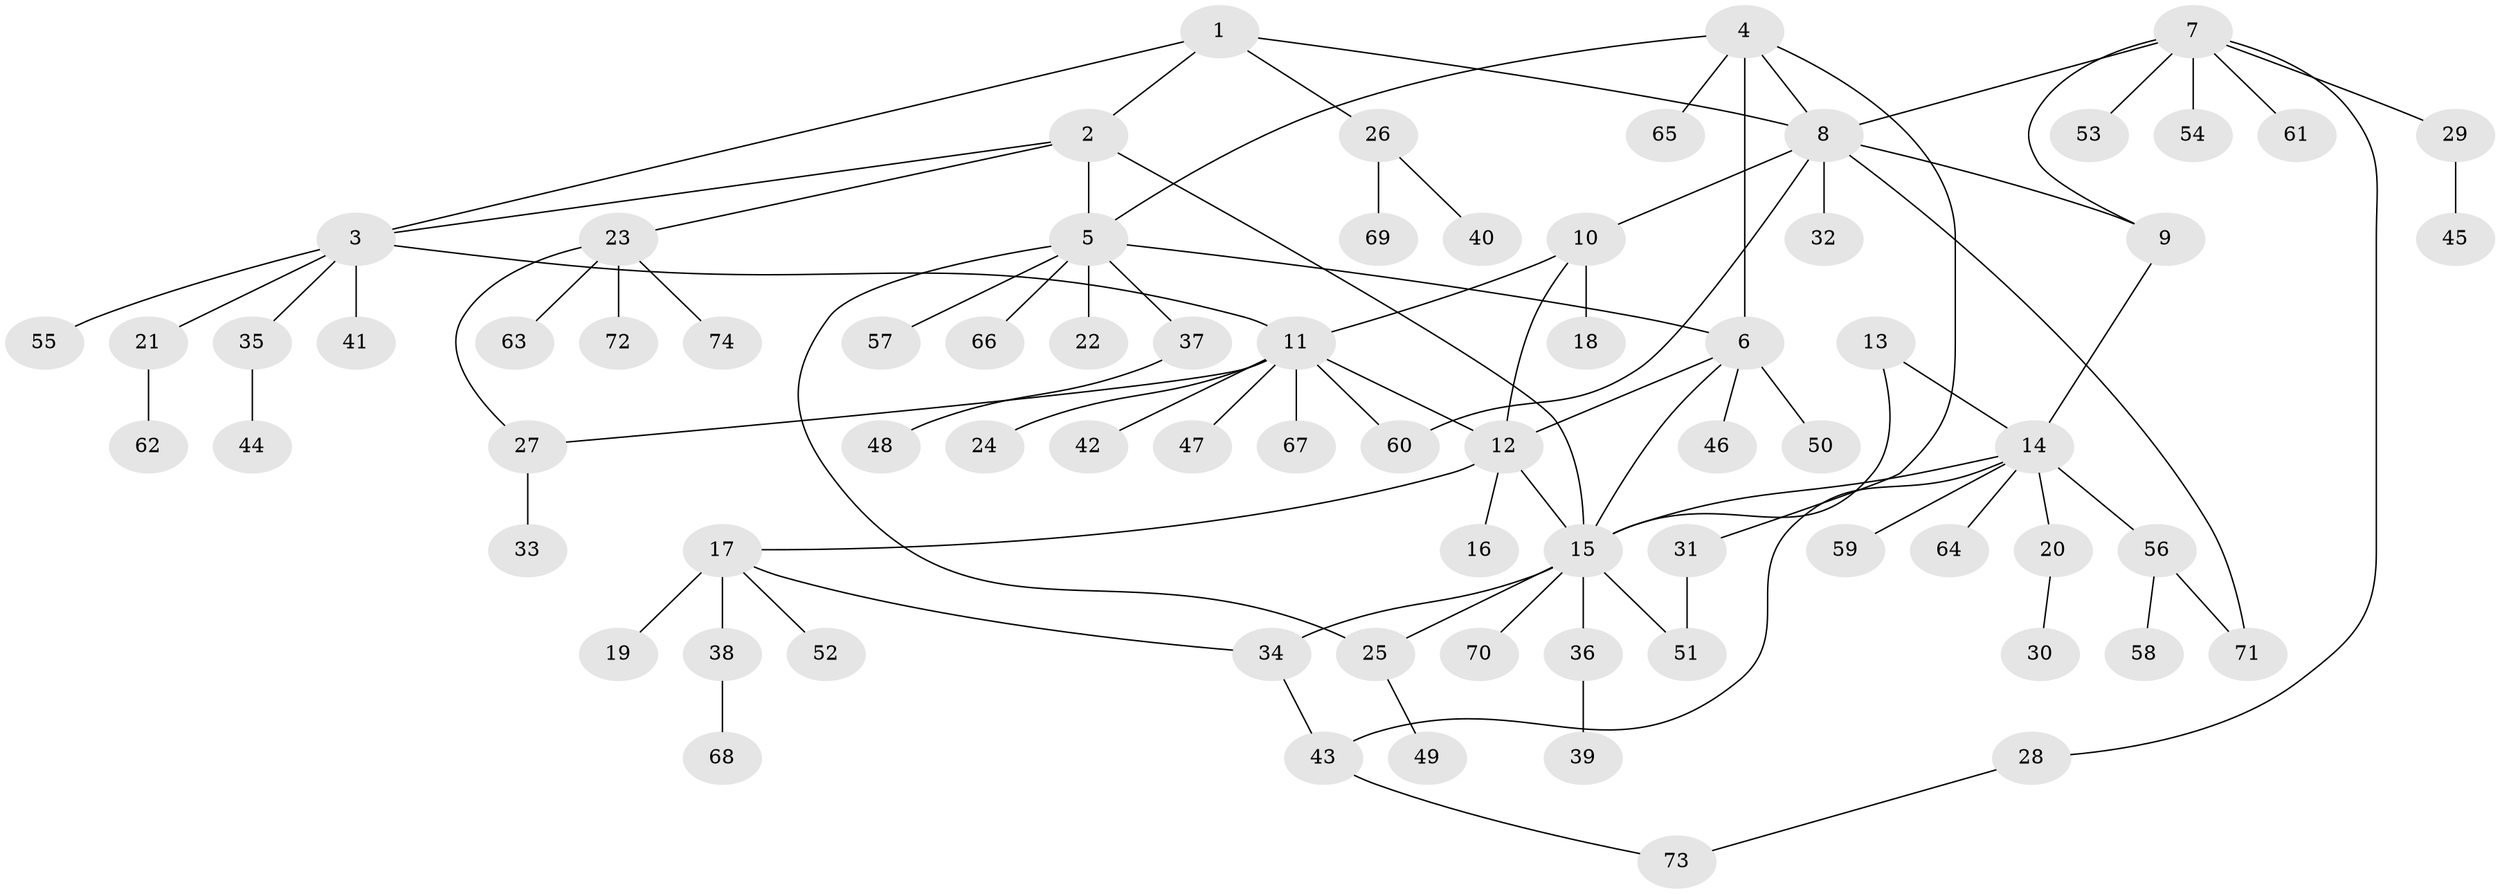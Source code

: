 // coarse degree distribution, {4: 0.07692307692307693, 10: 0.019230769230769232, 6: 0.038461538461538464, 8: 0.019230769230769232, 7: 0.057692307692307696, 9: 0.038461538461538464, 2: 0.15384615384615385, 1: 0.5769230769230769, 3: 0.019230769230769232}
// Generated by graph-tools (version 1.1) at 2025/24/03/03/25 07:24:09]
// undirected, 74 vertices, 92 edges
graph export_dot {
graph [start="1"]
  node [color=gray90,style=filled];
  1;
  2;
  3;
  4;
  5;
  6;
  7;
  8;
  9;
  10;
  11;
  12;
  13;
  14;
  15;
  16;
  17;
  18;
  19;
  20;
  21;
  22;
  23;
  24;
  25;
  26;
  27;
  28;
  29;
  30;
  31;
  32;
  33;
  34;
  35;
  36;
  37;
  38;
  39;
  40;
  41;
  42;
  43;
  44;
  45;
  46;
  47;
  48;
  49;
  50;
  51;
  52;
  53;
  54;
  55;
  56;
  57;
  58;
  59;
  60;
  61;
  62;
  63;
  64;
  65;
  66;
  67;
  68;
  69;
  70;
  71;
  72;
  73;
  74;
  1 -- 2;
  1 -- 3;
  1 -- 8;
  1 -- 26;
  2 -- 3;
  2 -- 5;
  2 -- 15;
  2 -- 23;
  3 -- 11;
  3 -- 21;
  3 -- 35;
  3 -- 41;
  3 -- 55;
  4 -- 5;
  4 -- 6;
  4 -- 8;
  4 -- 31;
  4 -- 65;
  5 -- 6;
  5 -- 22;
  5 -- 25;
  5 -- 37;
  5 -- 57;
  5 -- 66;
  6 -- 12;
  6 -- 15;
  6 -- 46;
  6 -- 50;
  7 -- 8;
  7 -- 9;
  7 -- 28;
  7 -- 29;
  7 -- 53;
  7 -- 54;
  7 -- 61;
  8 -- 9;
  8 -- 10;
  8 -- 32;
  8 -- 60;
  8 -- 71;
  9 -- 14;
  10 -- 11;
  10 -- 12;
  10 -- 18;
  11 -- 12;
  11 -- 24;
  11 -- 27;
  11 -- 42;
  11 -- 47;
  11 -- 60;
  11 -- 67;
  12 -- 15;
  12 -- 16;
  12 -- 17;
  13 -- 14;
  13 -- 15;
  14 -- 15;
  14 -- 20;
  14 -- 43;
  14 -- 56;
  14 -- 59;
  14 -- 64;
  15 -- 25;
  15 -- 34;
  15 -- 36;
  15 -- 51;
  15 -- 70;
  17 -- 19;
  17 -- 34;
  17 -- 38;
  17 -- 52;
  20 -- 30;
  21 -- 62;
  23 -- 27;
  23 -- 63;
  23 -- 72;
  23 -- 74;
  25 -- 49;
  26 -- 40;
  26 -- 69;
  27 -- 33;
  28 -- 73;
  29 -- 45;
  31 -- 51;
  34 -- 43;
  35 -- 44;
  36 -- 39;
  37 -- 48;
  38 -- 68;
  43 -- 73;
  56 -- 58;
  56 -- 71;
}
